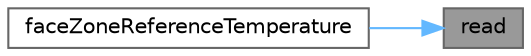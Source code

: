 digraph "read"
{
 // LATEX_PDF_SIZE
  bgcolor="transparent";
  edge [fontname=Helvetica,fontsize=10,labelfontname=Helvetica,labelfontsize=10];
  node [fontname=Helvetica,fontsize=10,shape=box,height=0.2,width=0.4];
  rankdir="RL";
  Node1 [id="Node000001",label="read",height=0.2,width=0.4,color="gray40", fillcolor="grey60", style="filled", fontcolor="black",tooltip=" "];
  Node1 -> Node2 [id="edge1_Node000001_Node000002",dir="back",color="steelblue1",style="solid",tooltip=" "];
  Node2 [id="Node000002",label="faceZoneReferenceTemperature",height=0.2,width=0.4,color="grey40", fillcolor="white", style="filled",URL="$classFoam_1_1heatTransferCoeffModels_1_1faceZoneReferenceTemperature.html#a9f04f7f1178d3da8c50e57f1e9f433c0",tooltip=" "];
}
